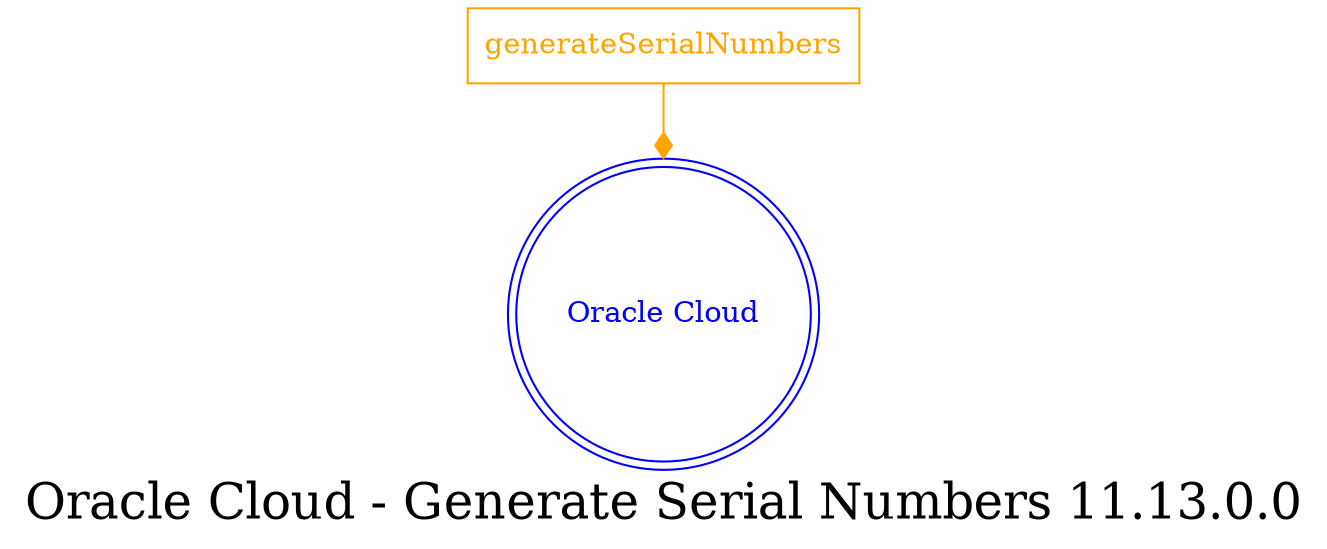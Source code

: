 digraph LexiconGraph {
graph[label="Oracle Cloud - Generate Serial Numbers 11.13.0.0", fontsize=24]
splines=true
"Oracle Cloud" [color=blue, fontcolor=blue, shape=doublecircle]
"generateSerialNumbers" [color=orange, fontcolor=orange, shape=box]
"generateSerialNumbers" -> "Oracle Cloud" [color=orange, fontcolor=orange, arrowhead=diamond, arrowtail=none]
}
